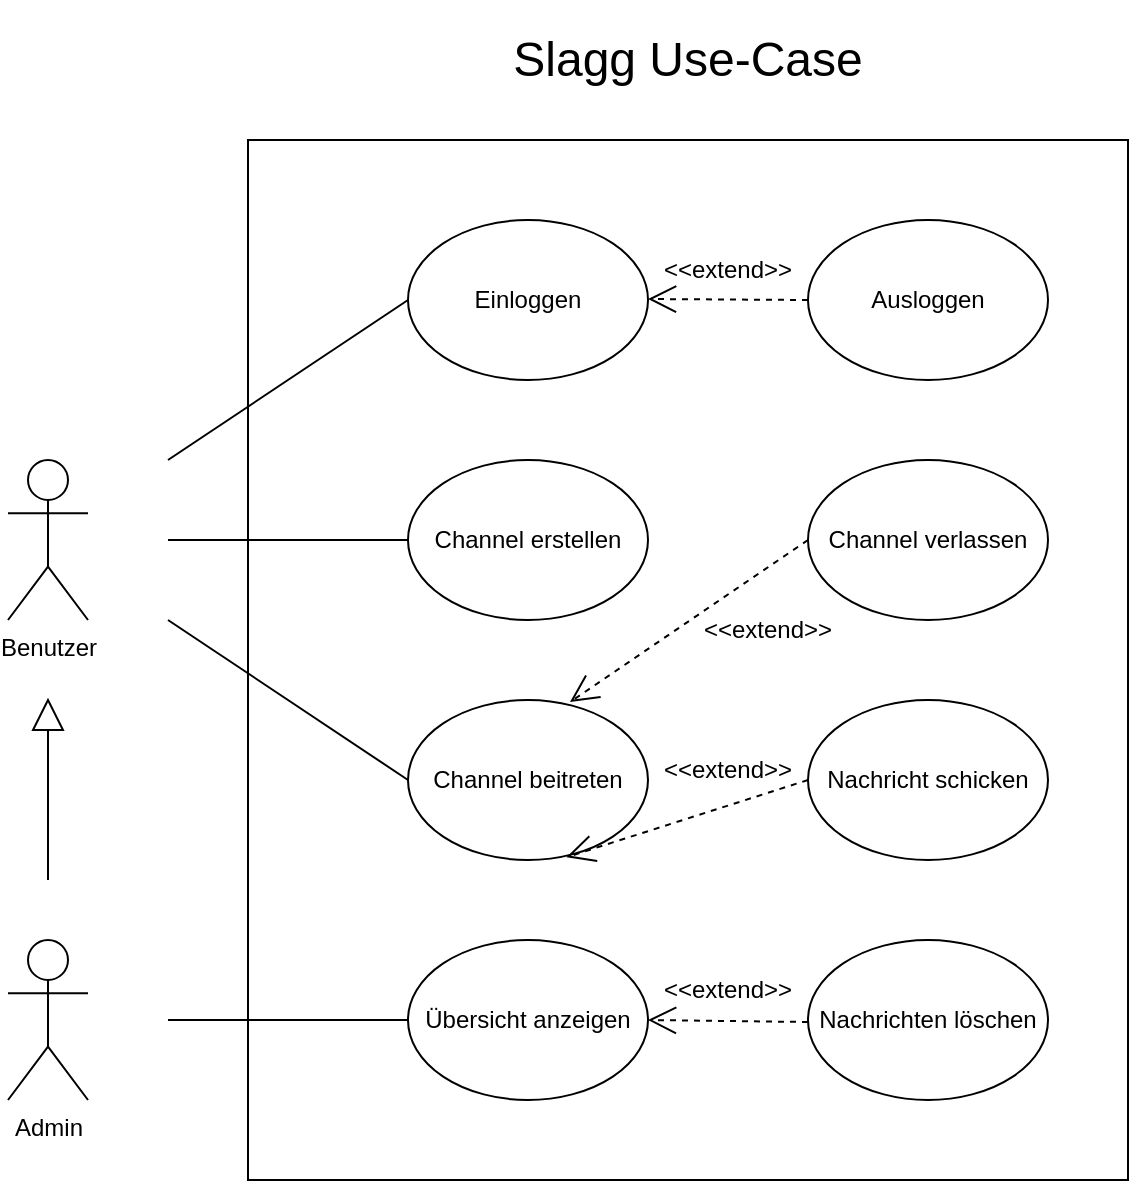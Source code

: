 <mxfile version="24.4.0" type="device">
  <diagram name="Page-1" id="neL-dsn4pMIIQslj1VOs">
    <mxGraphModel dx="1687" dy="831" grid="1" gridSize="10" guides="1" tooltips="1" connect="1" arrows="1" fold="1" page="1" pageScale="1" pageWidth="827" pageHeight="1169" math="0" shadow="0">
      <root>
        <mxCell id="0" />
        <mxCell id="1" parent="0" />
        <mxCell id="LQE8WW7aMdPNUe0eFz8E-43" value="" style="rounded=0;whiteSpace=wrap;html=1;" vertex="1" parent="1">
          <mxGeometry x="200" y="120" width="440" height="520" as="geometry" />
        </mxCell>
        <mxCell id="LUo57pEAU0Z2j0iovHTD-3" value="Benutzer" style="shape=umlActor;verticalLabelPosition=bottom;verticalAlign=top;html=1;" parent="1" vertex="1">
          <mxGeometry x="80" y="280" width="40" height="80" as="geometry" />
        </mxCell>
        <mxCell id="LUo57pEAU0Z2j0iovHTD-11" value="Channel erstellen" style="ellipse;whiteSpace=wrap;html=1;" parent="1" vertex="1">
          <mxGeometry x="280" y="280" width="120" height="80" as="geometry" />
        </mxCell>
        <mxCell id="LUo57pEAU0Z2j0iovHTD-12" value="Channel beitreten" style="ellipse;whiteSpace=wrap;html=1;" parent="1" vertex="1">
          <mxGeometry x="280" y="400" width="120" height="80" as="geometry" />
        </mxCell>
        <mxCell id="LUo57pEAU0Z2j0iovHTD-24" value="Nachrichten löschen" style="ellipse;whiteSpace=wrap;html=1;" parent="1" vertex="1">
          <mxGeometry x="480" y="520" width="120" height="80" as="geometry" />
        </mxCell>
        <mxCell id="LUo57pEAU0Z2j0iovHTD-26" value="Channel verlassen" style="ellipse;whiteSpace=wrap;html=1;" parent="1" vertex="1">
          <mxGeometry x="480" y="280" width="120" height="80" as="geometry" />
        </mxCell>
        <mxCell id="LUo57pEAU0Z2j0iovHTD-29" value="Ausloggen" style="ellipse;whiteSpace=wrap;html=1;" parent="1" vertex="1">
          <mxGeometry x="480" y="160" width="120" height="80" as="geometry" />
        </mxCell>
        <mxCell id="LUo57pEAU0Z2j0iovHTD-10" value="Nachricht schicken" style="ellipse;whiteSpace=wrap;html=1;" parent="1" vertex="1">
          <mxGeometry x="480" y="400" width="120" height="80" as="geometry" />
        </mxCell>
        <mxCell id="LUo57pEAU0Z2j0iovHTD-5" value="Einloggen" style="ellipse;whiteSpace=wrap;html=1;" parent="1" vertex="1">
          <mxGeometry x="280" y="160" width="120" height="80" as="geometry" />
        </mxCell>
        <mxCell id="LQE8WW7aMdPNUe0eFz8E-15" value="" style="endArrow=none;html=1;rounded=0;entryX=0;entryY=0.5;entryDx=0;entryDy=0;" edge="1" parent="1" target="LUo57pEAU0Z2j0iovHTD-5">
          <mxGeometry width="50" height="50" relative="1" as="geometry">
            <mxPoint x="160" y="280" as="sourcePoint" />
            <mxPoint x="270" y="320" as="targetPoint" />
          </mxGeometry>
        </mxCell>
        <mxCell id="LQE8WW7aMdPNUe0eFz8E-16" value="" style="endArrow=none;html=1;rounded=0;" edge="1" parent="1">
          <mxGeometry width="50" height="50" relative="1" as="geometry">
            <mxPoint x="160" y="320" as="sourcePoint" />
            <mxPoint x="280" y="320" as="targetPoint" />
          </mxGeometry>
        </mxCell>
        <mxCell id="LQE8WW7aMdPNUe0eFz8E-19" value="" style="endArrow=open;endSize=12;dashed=1;html=1;rounded=0;entryX=0.675;entryY=0.013;entryDx=0;entryDy=0;exitX=0;exitY=0.5;exitDx=0;exitDy=0;entryPerimeter=0;" edge="1" parent="1" source="LUo57pEAU0Z2j0iovHTD-26" target="LUo57pEAU0Z2j0iovHTD-12">
          <mxGeometry width="160" relative="1" as="geometry">
            <mxPoint x="680" y="320" as="sourcePoint" />
            <mxPoint x="600" y="319.5" as="targetPoint" />
          </mxGeometry>
        </mxCell>
        <mxCell id="LQE8WW7aMdPNUe0eFz8E-20" value="" style="endArrow=open;endSize=12;dashed=1;html=1;rounded=0;entryX=0.66;entryY=0.983;entryDx=0;entryDy=0;exitX=0;exitY=0.5;exitDx=0;exitDy=0;entryPerimeter=0;" edge="1" parent="1" source="LUo57pEAU0Z2j0iovHTD-10" target="LUo57pEAU0Z2j0iovHTD-12">
          <mxGeometry width="160" relative="1" as="geometry">
            <mxPoint x="640" y="360.5" as="sourcePoint" />
            <mxPoint x="560" y="360" as="targetPoint" />
          </mxGeometry>
        </mxCell>
        <mxCell id="LQE8WW7aMdPNUe0eFz8E-22" value="" style="endArrow=open;endSize=12;dashed=1;html=1;rounded=0;entryX=0;entryY=0.5;entryDx=0;entryDy=0;exitX=0;exitY=0.5;exitDx=0;exitDy=0;" edge="1" parent="1" source="LUo57pEAU0Z2j0iovHTD-29">
          <mxGeometry width="160" relative="1" as="geometry">
            <mxPoint x="480" y="200" as="sourcePoint" />
            <mxPoint x="400" y="199.5" as="targetPoint" />
          </mxGeometry>
        </mxCell>
        <mxCell id="LQE8WW7aMdPNUe0eFz8E-21" value="&amp;lt;&amp;lt;extend&amp;gt;&amp;gt;" style="text;html=1;align=center;verticalAlign=middle;whiteSpace=wrap;rounded=0;" vertex="1" parent="1">
          <mxGeometry x="410" y="170" width="60" height="30" as="geometry" />
        </mxCell>
        <mxCell id="LQE8WW7aMdPNUe0eFz8E-25" value="&amp;lt;&amp;lt;extend&amp;gt;&amp;gt;" style="text;html=1;align=center;verticalAlign=middle;whiteSpace=wrap;rounded=0;" vertex="1" parent="1">
          <mxGeometry x="430" y="350" width="60" height="30" as="geometry" />
        </mxCell>
        <mxCell id="LQE8WW7aMdPNUe0eFz8E-27" value="&amp;lt;&amp;lt;extend&amp;gt;&amp;gt;" style="text;html=1;align=center;verticalAlign=middle;whiteSpace=wrap;rounded=0;" vertex="1" parent="1">
          <mxGeometry x="410" y="420" width="60" height="30" as="geometry" />
        </mxCell>
        <mxCell id="LQE8WW7aMdPNUe0eFz8E-29" value="Übersicht anzeigen" style="ellipse;whiteSpace=wrap;html=1;" vertex="1" parent="1">
          <mxGeometry x="280" y="520" width="120" height="80" as="geometry" />
        </mxCell>
        <mxCell id="LQE8WW7aMdPNUe0eFz8E-30" value="" style="endArrow=none;html=1;rounded=0;entryX=0;entryY=0.5;entryDx=0;entryDy=0;" edge="1" parent="1" target="LQE8WW7aMdPNUe0eFz8E-29">
          <mxGeometry width="50" height="50" relative="1" as="geometry">
            <mxPoint x="160" y="560" as="sourcePoint" />
            <mxPoint x="210" y="510" as="targetPoint" />
          </mxGeometry>
        </mxCell>
        <mxCell id="LQE8WW7aMdPNUe0eFz8E-32" value="" style="endArrow=open;endSize=12;dashed=1;html=1;rounded=0;entryX=1;entryY=0.5;entryDx=0;entryDy=0;exitX=0.675;exitY=0.013;exitDx=0;exitDy=0;exitPerimeter=0;" edge="1" parent="1" target="LQE8WW7aMdPNUe0eFz8E-29">
          <mxGeometry width="160" relative="1" as="geometry">
            <mxPoint x="480" y="561" as="sourcePoint" />
            <mxPoint x="599" y="520" as="targetPoint" />
          </mxGeometry>
        </mxCell>
        <mxCell id="LQE8WW7aMdPNUe0eFz8E-33" value="&amp;lt;&amp;lt;extend&amp;gt;&amp;gt;" style="text;html=1;align=center;verticalAlign=middle;whiteSpace=wrap;rounded=0;" vertex="1" parent="1">
          <mxGeometry x="410" y="530" width="60" height="30" as="geometry" />
        </mxCell>
        <mxCell id="LQE8WW7aMdPNUe0eFz8E-36" value="" style="endArrow=none;html=1;rounded=0;" edge="1" parent="1">
          <mxGeometry width="50" height="50" relative="1" as="geometry">
            <mxPoint x="280" y="440" as="sourcePoint" />
            <mxPoint x="160" y="360" as="targetPoint" />
          </mxGeometry>
        </mxCell>
        <mxCell id="LQE8WW7aMdPNUe0eFz8E-40" value="Admin" style="shape=umlActor;verticalLabelPosition=bottom;verticalAlign=top;html=1;" vertex="1" parent="1">
          <mxGeometry x="80" y="520" width="40" height="80" as="geometry" />
        </mxCell>
        <mxCell id="LQE8WW7aMdPNUe0eFz8E-41" value="" style="endArrow=none;html=1;rounded=0;" edge="1" parent="1">
          <mxGeometry width="50" height="50" relative="1" as="geometry">
            <mxPoint x="100" y="490" as="sourcePoint" />
            <mxPoint x="100" y="410" as="targetPoint" />
          </mxGeometry>
        </mxCell>
        <mxCell id="LQE8WW7aMdPNUe0eFz8E-42" value="" style="triangle;whiteSpace=wrap;html=1;rotation=-90;" vertex="1" parent="1">
          <mxGeometry x="92.5" y="400" width="15" height="15" as="geometry" />
        </mxCell>
        <mxCell id="LQE8WW7aMdPNUe0eFz8E-44" value="&lt;font style=&quot;font-size: 24px;&quot;&gt;Slagg Use-Case&lt;br&gt;&lt;/font&gt;" style="text;html=1;align=center;verticalAlign=middle;whiteSpace=wrap;rounded=0;" vertex="1" parent="1">
          <mxGeometry x="200" y="50" width="440" height="60" as="geometry" />
        </mxCell>
      </root>
    </mxGraphModel>
  </diagram>
</mxfile>
